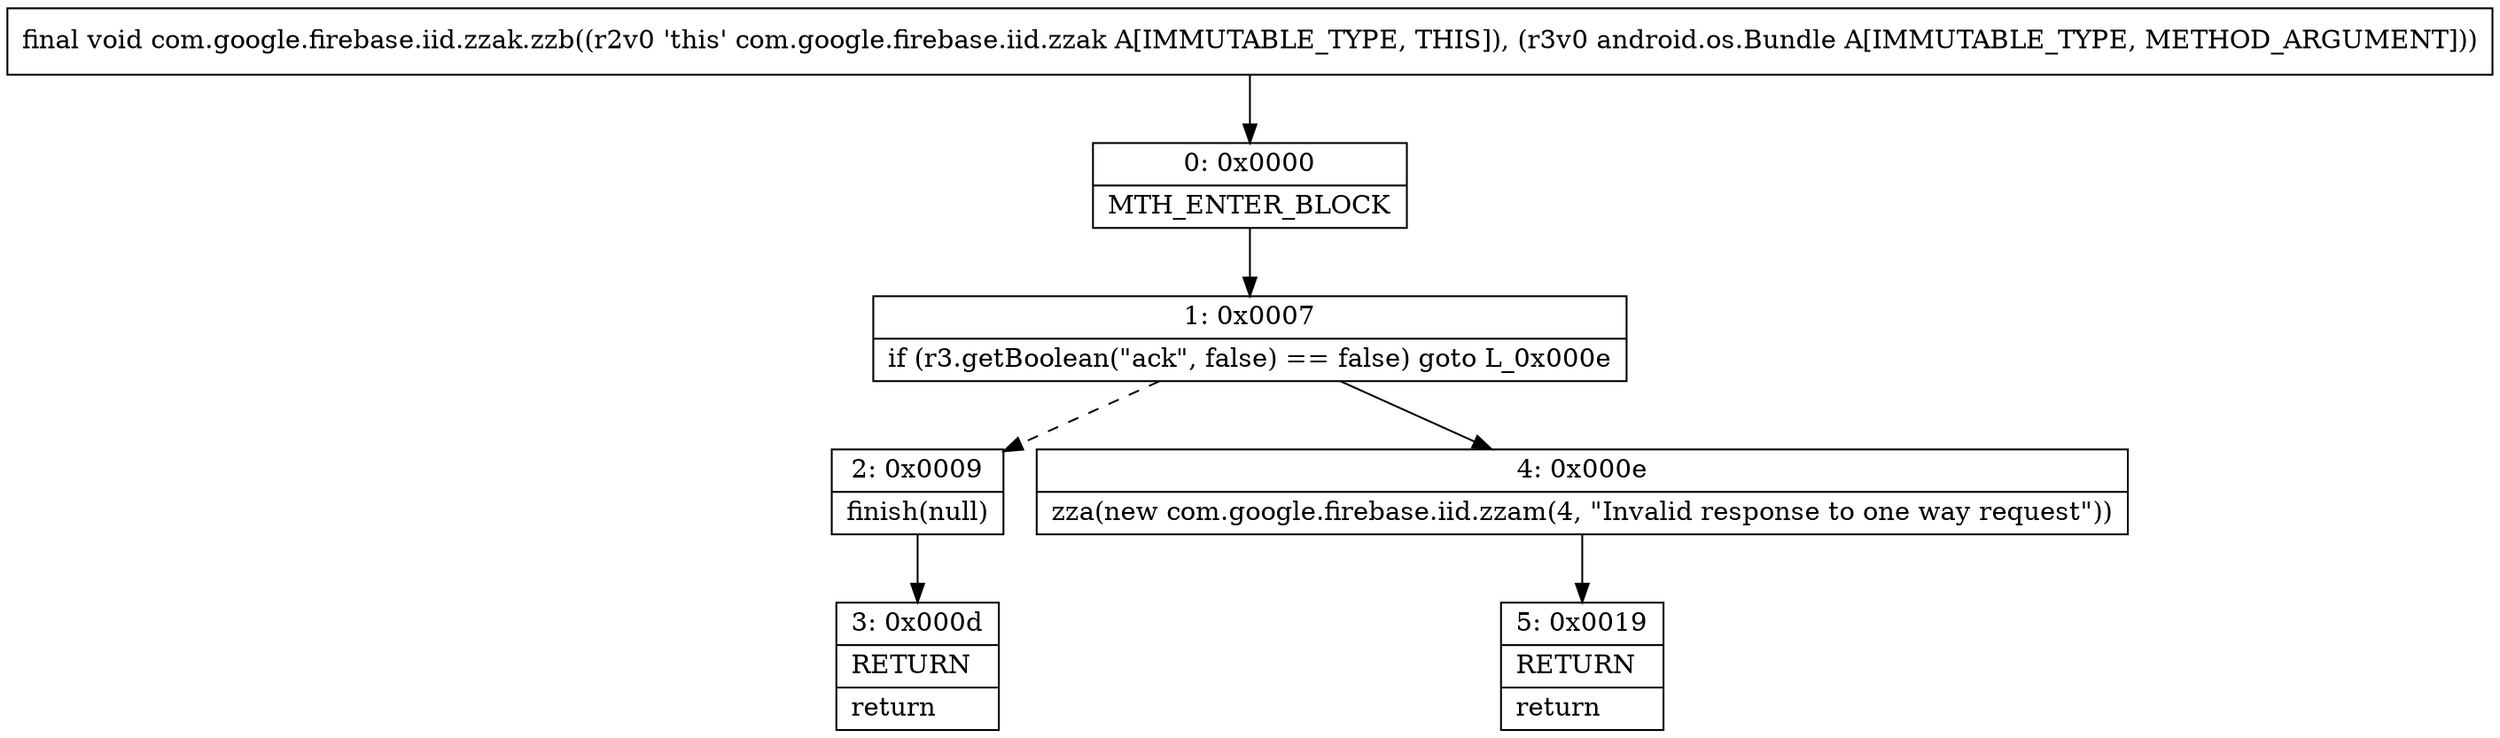 digraph "CFG forcom.google.firebase.iid.zzak.zzb(Landroid\/os\/Bundle;)V" {
Node_0 [shape=record,label="{0\:\ 0x0000|MTH_ENTER_BLOCK\l}"];
Node_1 [shape=record,label="{1\:\ 0x0007|if (r3.getBoolean(\"ack\", false) == false) goto L_0x000e\l}"];
Node_2 [shape=record,label="{2\:\ 0x0009|finish(null)\l}"];
Node_3 [shape=record,label="{3\:\ 0x000d|RETURN\l|return\l}"];
Node_4 [shape=record,label="{4\:\ 0x000e|zza(new com.google.firebase.iid.zzam(4, \"Invalid response to one way request\"))\l}"];
Node_5 [shape=record,label="{5\:\ 0x0019|RETURN\l|return\l}"];
MethodNode[shape=record,label="{final void com.google.firebase.iid.zzak.zzb((r2v0 'this' com.google.firebase.iid.zzak A[IMMUTABLE_TYPE, THIS]), (r3v0 android.os.Bundle A[IMMUTABLE_TYPE, METHOD_ARGUMENT])) }"];
MethodNode -> Node_0;
Node_0 -> Node_1;
Node_1 -> Node_2[style=dashed];
Node_1 -> Node_4;
Node_2 -> Node_3;
Node_4 -> Node_5;
}

